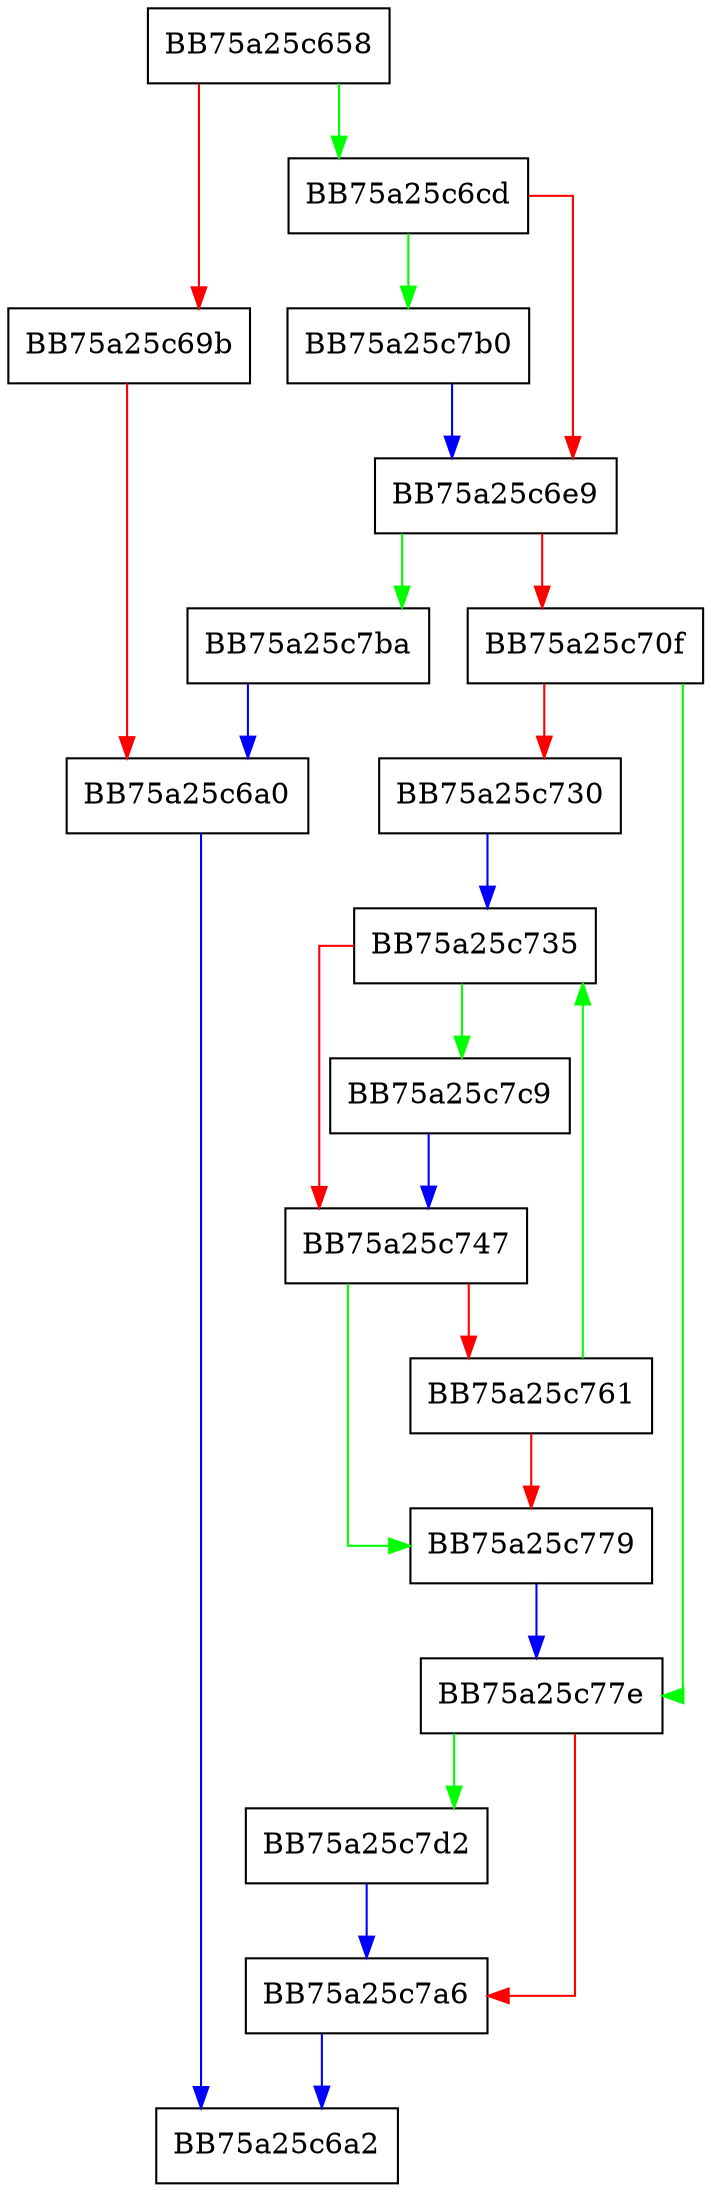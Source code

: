 digraph vfo_getsha1 {
  node [shape="box"];
  graph [splines=ortho];
  BB75a25c658 -> BB75a25c6cd [color="green"];
  BB75a25c658 -> BB75a25c69b [color="red"];
  BB75a25c69b -> BB75a25c6a0 [color="red"];
  BB75a25c6a0 -> BB75a25c6a2 [color="blue"];
  BB75a25c6cd -> BB75a25c7b0 [color="green"];
  BB75a25c6cd -> BB75a25c6e9 [color="red"];
  BB75a25c6e9 -> BB75a25c7ba [color="green"];
  BB75a25c6e9 -> BB75a25c70f [color="red"];
  BB75a25c70f -> BB75a25c77e [color="green"];
  BB75a25c70f -> BB75a25c730 [color="red"];
  BB75a25c730 -> BB75a25c735 [color="blue"];
  BB75a25c735 -> BB75a25c7c9 [color="green"];
  BB75a25c735 -> BB75a25c747 [color="red"];
  BB75a25c747 -> BB75a25c779 [color="green"];
  BB75a25c747 -> BB75a25c761 [color="red"];
  BB75a25c761 -> BB75a25c735 [color="green"];
  BB75a25c761 -> BB75a25c779 [color="red"];
  BB75a25c779 -> BB75a25c77e [color="blue"];
  BB75a25c77e -> BB75a25c7d2 [color="green"];
  BB75a25c77e -> BB75a25c7a6 [color="red"];
  BB75a25c7a6 -> BB75a25c6a2 [color="blue"];
  BB75a25c7b0 -> BB75a25c6e9 [color="blue"];
  BB75a25c7ba -> BB75a25c6a0 [color="blue"];
  BB75a25c7c9 -> BB75a25c747 [color="blue"];
  BB75a25c7d2 -> BB75a25c7a6 [color="blue"];
}